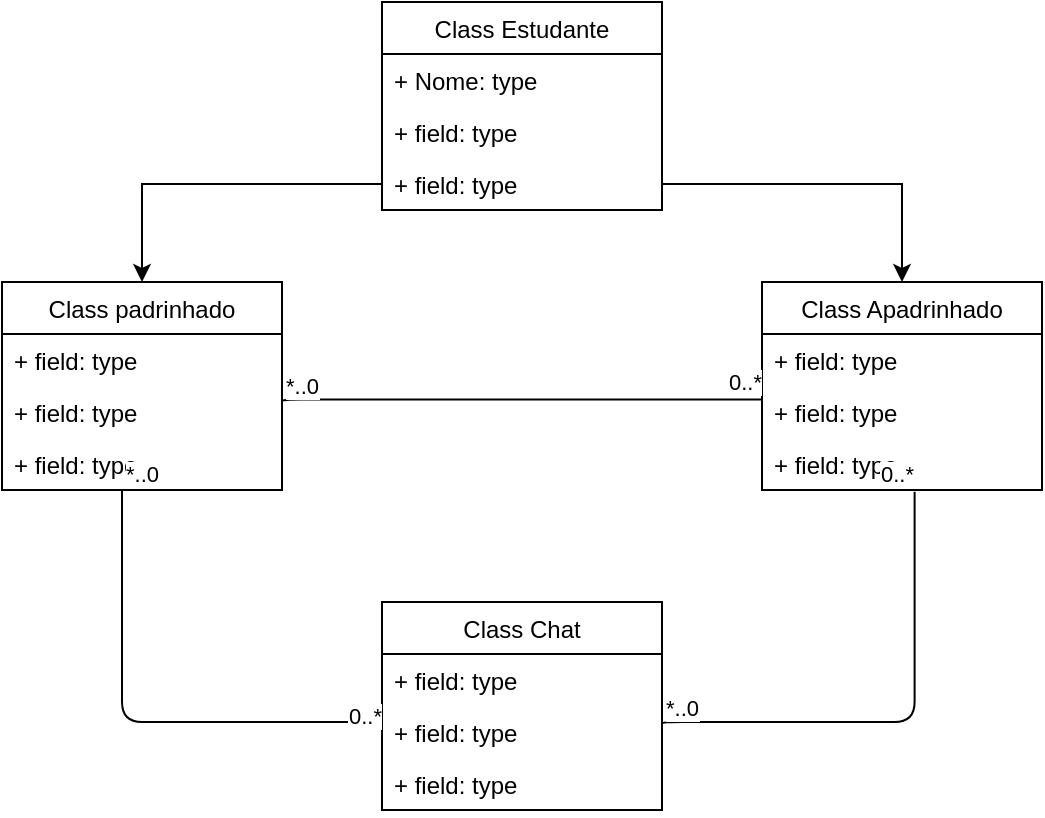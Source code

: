 <mxfile version="15.2.7" type="device"><diagram id="c9mQGaI0SqVLTguo1wn3" name="Página-1"><mxGraphModel dx="1188" dy="506" grid="1" gridSize="10" guides="1" tooltips="1" connect="1" arrows="1" fold="1" page="1" pageScale="1" pageWidth="827" pageHeight="1169" math="0" shadow="0"><root><mxCell id="0"/><mxCell id="1" parent="0"/><mxCell id="JIvUeCf9KmC8YL46Y0Xx-422" value="Class Estudante" style="swimlane;fontStyle=0;childLayout=stackLayout;horizontal=1;startSize=26;fillColor=none;horizontalStack=0;resizeParent=1;resizeParentMax=0;resizeLast=0;collapsible=1;marginBottom=0;" vertex="1" parent="1"><mxGeometry x="370" y="140" width="140" height="104" as="geometry"/></mxCell><mxCell id="JIvUeCf9KmC8YL46Y0Xx-423" value="+ Nome: type" style="text;strokeColor=none;fillColor=none;align=left;verticalAlign=top;spacingLeft=4;spacingRight=4;overflow=hidden;rotatable=0;points=[[0,0.5],[1,0.5]];portConstraint=eastwest;" vertex="1" parent="JIvUeCf9KmC8YL46Y0Xx-422"><mxGeometry y="26" width="140" height="26" as="geometry"/></mxCell><mxCell id="JIvUeCf9KmC8YL46Y0Xx-424" value="+ field: type" style="text;strokeColor=none;fillColor=none;align=left;verticalAlign=top;spacingLeft=4;spacingRight=4;overflow=hidden;rotatable=0;points=[[0,0.5],[1,0.5]];portConstraint=eastwest;" vertex="1" parent="JIvUeCf9KmC8YL46Y0Xx-422"><mxGeometry y="52" width="140" height="26" as="geometry"/></mxCell><mxCell id="JIvUeCf9KmC8YL46Y0Xx-425" value="+ field: type" style="text;strokeColor=none;fillColor=none;align=left;verticalAlign=top;spacingLeft=4;spacingRight=4;overflow=hidden;rotatable=0;points=[[0,0.5],[1,0.5]];portConstraint=eastwest;" vertex="1" parent="JIvUeCf9KmC8YL46Y0Xx-422"><mxGeometry y="78" width="140" height="26" as="geometry"/></mxCell><mxCell id="JIvUeCf9KmC8YL46Y0Xx-426" value="Class Apadrinhado" style="swimlane;fontStyle=0;childLayout=stackLayout;horizontal=1;startSize=26;fillColor=none;horizontalStack=0;resizeParent=1;resizeParentMax=0;resizeLast=0;collapsible=1;marginBottom=0;" vertex="1" parent="1"><mxGeometry x="560" y="280" width="140" height="104" as="geometry"/></mxCell><mxCell id="JIvUeCf9KmC8YL46Y0Xx-427" value="+ field: type" style="text;strokeColor=none;fillColor=none;align=left;verticalAlign=top;spacingLeft=4;spacingRight=4;overflow=hidden;rotatable=0;points=[[0,0.5],[1,0.5]];portConstraint=eastwest;" vertex="1" parent="JIvUeCf9KmC8YL46Y0Xx-426"><mxGeometry y="26" width="140" height="26" as="geometry"/></mxCell><mxCell id="JIvUeCf9KmC8YL46Y0Xx-428" value="+ field: type" style="text;strokeColor=none;fillColor=none;align=left;verticalAlign=top;spacingLeft=4;spacingRight=4;overflow=hidden;rotatable=0;points=[[0,0.5],[1,0.5]];portConstraint=eastwest;" vertex="1" parent="JIvUeCf9KmC8YL46Y0Xx-426"><mxGeometry y="52" width="140" height="26" as="geometry"/></mxCell><mxCell id="JIvUeCf9KmC8YL46Y0Xx-429" value="+ field: type" style="text;strokeColor=none;fillColor=none;align=left;verticalAlign=top;spacingLeft=4;spacingRight=4;overflow=hidden;rotatable=0;points=[[0,0.5],[1,0.5]];portConstraint=eastwest;" vertex="1" parent="JIvUeCf9KmC8YL46Y0Xx-426"><mxGeometry y="78" width="140" height="26" as="geometry"/></mxCell><mxCell id="JIvUeCf9KmC8YL46Y0Xx-430" value="Class padrinhado" style="swimlane;fontStyle=0;childLayout=stackLayout;horizontal=1;startSize=26;fillColor=none;horizontalStack=0;resizeParent=1;resizeParentMax=0;resizeLast=0;collapsible=1;marginBottom=0;" vertex="1" parent="1"><mxGeometry x="180" y="280" width="140" height="104" as="geometry"/></mxCell><mxCell id="JIvUeCf9KmC8YL46Y0Xx-431" value="+ field: type" style="text;strokeColor=none;fillColor=none;align=left;verticalAlign=top;spacingLeft=4;spacingRight=4;overflow=hidden;rotatable=0;points=[[0,0.5],[1,0.5]];portConstraint=eastwest;" vertex="1" parent="JIvUeCf9KmC8YL46Y0Xx-430"><mxGeometry y="26" width="140" height="26" as="geometry"/></mxCell><mxCell id="JIvUeCf9KmC8YL46Y0Xx-432" value="+ field: type" style="text;strokeColor=none;fillColor=none;align=left;verticalAlign=top;spacingLeft=4;spacingRight=4;overflow=hidden;rotatable=0;points=[[0,0.5],[1,0.5]];portConstraint=eastwest;" vertex="1" parent="JIvUeCf9KmC8YL46Y0Xx-430"><mxGeometry y="52" width="140" height="26" as="geometry"/></mxCell><mxCell id="JIvUeCf9KmC8YL46Y0Xx-433" value="+ field: type" style="text;strokeColor=none;fillColor=none;align=left;verticalAlign=top;spacingLeft=4;spacingRight=4;overflow=hidden;rotatable=0;points=[[0,0.5],[1,0.5]];portConstraint=eastwest;" vertex="1" parent="JIvUeCf9KmC8YL46Y0Xx-430"><mxGeometry y="78" width="140" height="26" as="geometry"/></mxCell><mxCell id="JIvUeCf9KmC8YL46Y0Xx-435" style="edgeStyle=orthogonalEdgeStyle;rounded=0;orthogonalLoop=1;jettySize=auto;html=1;" edge="1" parent="1" source="JIvUeCf9KmC8YL46Y0Xx-425" target="JIvUeCf9KmC8YL46Y0Xx-426"><mxGeometry relative="1" as="geometry"/></mxCell><mxCell id="JIvUeCf9KmC8YL46Y0Xx-436" style="edgeStyle=orthogonalEdgeStyle;rounded=0;orthogonalLoop=1;jettySize=auto;html=1;" edge="1" parent="1" source="JIvUeCf9KmC8YL46Y0Xx-425" target="JIvUeCf9KmC8YL46Y0Xx-430"><mxGeometry relative="1" as="geometry"><Array as="points"><mxPoint x="250" y="231"/></Array></mxGeometry></mxCell><mxCell id="JIvUeCf9KmC8YL46Y0Xx-446" value="" style="endArrow=none;html=1;edgeStyle=orthogonalEdgeStyle;entryX=0;entryY=0.263;entryDx=0;entryDy=0;entryPerimeter=0;" edge="1" parent="1" target="JIvUeCf9KmC8YL46Y0Xx-428"><mxGeometry relative="1" as="geometry"><mxPoint x="320" y="340" as="sourcePoint"/><mxPoint x="480" y="340" as="targetPoint"/><Array as="points"><mxPoint x="560" y="339"/></Array></mxGeometry></mxCell><mxCell id="JIvUeCf9KmC8YL46Y0Xx-447" value="*..0" style="edgeLabel;resizable=0;html=1;align=left;verticalAlign=bottom;" connectable="0" vertex="1" parent="JIvUeCf9KmC8YL46Y0Xx-446"><mxGeometry x="-1" relative="1" as="geometry"/></mxCell><mxCell id="JIvUeCf9KmC8YL46Y0Xx-448" value="0..*" style="edgeLabel;resizable=0;html=1;align=right;verticalAlign=bottom;" connectable="0" vertex="1" parent="JIvUeCf9KmC8YL46Y0Xx-446"><mxGeometry x="1" relative="1" as="geometry"/></mxCell><mxCell id="JIvUeCf9KmC8YL46Y0Xx-449" value="Class Chat" style="swimlane;fontStyle=0;childLayout=stackLayout;horizontal=1;startSize=26;fillColor=none;horizontalStack=0;resizeParent=1;resizeParentMax=0;resizeLast=0;collapsible=1;marginBottom=0;" vertex="1" parent="1"><mxGeometry x="370" y="440" width="140" height="104" as="geometry"/></mxCell><mxCell id="JIvUeCf9KmC8YL46Y0Xx-450" value="+ field: type" style="text;strokeColor=none;fillColor=none;align=left;verticalAlign=top;spacingLeft=4;spacingRight=4;overflow=hidden;rotatable=0;points=[[0,0.5],[1,0.5]];portConstraint=eastwest;" vertex="1" parent="JIvUeCf9KmC8YL46Y0Xx-449"><mxGeometry y="26" width="140" height="26" as="geometry"/></mxCell><mxCell id="JIvUeCf9KmC8YL46Y0Xx-451" value="+ field: type" style="text;strokeColor=none;fillColor=none;align=left;verticalAlign=top;spacingLeft=4;spacingRight=4;overflow=hidden;rotatable=0;points=[[0,0.5],[1,0.5]];portConstraint=eastwest;" vertex="1" parent="JIvUeCf9KmC8YL46Y0Xx-449"><mxGeometry y="52" width="140" height="26" as="geometry"/></mxCell><mxCell id="JIvUeCf9KmC8YL46Y0Xx-452" value="+ field: type" style="text;strokeColor=none;fillColor=none;align=left;verticalAlign=top;spacingLeft=4;spacingRight=4;overflow=hidden;rotatable=0;points=[[0,0.5],[1,0.5]];portConstraint=eastwest;" vertex="1" parent="JIvUeCf9KmC8YL46Y0Xx-449"><mxGeometry y="78" width="140" height="26" as="geometry"/></mxCell><mxCell id="JIvUeCf9KmC8YL46Y0Xx-459" value="" style="endArrow=none;html=1;edgeStyle=orthogonalEdgeStyle;entryX=0;entryY=0.5;entryDx=0;entryDy=0;" edge="1" parent="1" source="JIvUeCf9KmC8YL46Y0Xx-433" target="JIvUeCf9KmC8YL46Y0Xx-451"><mxGeometry relative="1" as="geometry"><mxPoint x="90" y="501.17" as="sourcePoint"/><mxPoint x="330" y="500.008" as="targetPoint"/><Array as="points"><mxPoint x="240" y="500"/><mxPoint x="370" y="500"/></Array></mxGeometry></mxCell><mxCell id="JIvUeCf9KmC8YL46Y0Xx-460" value="*..0" style="edgeLabel;resizable=0;html=1;align=left;verticalAlign=bottom;" connectable="0" vertex="1" parent="JIvUeCf9KmC8YL46Y0Xx-459"><mxGeometry x="-1" relative="1" as="geometry"/></mxCell><mxCell id="JIvUeCf9KmC8YL46Y0Xx-461" value="0..*" style="edgeLabel;resizable=0;html=1;align=right;verticalAlign=bottom;" connectable="0" vertex="1" parent="JIvUeCf9KmC8YL46Y0Xx-459"><mxGeometry x="1" relative="1" as="geometry"/></mxCell><mxCell id="JIvUeCf9KmC8YL46Y0Xx-462" value="" style="endArrow=none;html=1;edgeStyle=orthogonalEdgeStyle;entryX=0.545;entryY=1.032;entryDx=0;entryDy=0;entryPerimeter=0;" edge="1" parent="1" target="JIvUeCf9KmC8YL46Y0Xx-429"><mxGeometry relative="1" as="geometry"><mxPoint x="510" y="501.17" as="sourcePoint"/><mxPoint x="750" y="500.008" as="targetPoint"/><Array as="points"><mxPoint x="510" y="500"/><mxPoint x="636" y="500"/></Array></mxGeometry></mxCell><mxCell id="JIvUeCf9KmC8YL46Y0Xx-463" value="*..0" style="edgeLabel;resizable=0;html=1;align=left;verticalAlign=bottom;" connectable="0" vertex="1" parent="JIvUeCf9KmC8YL46Y0Xx-462"><mxGeometry x="-1" relative="1" as="geometry"/></mxCell><mxCell id="JIvUeCf9KmC8YL46Y0Xx-464" value="0..*" style="edgeLabel;resizable=0;html=1;align=right;verticalAlign=bottom;" connectable="0" vertex="1" parent="JIvUeCf9KmC8YL46Y0Xx-462"><mxGeometry x="1" relative="1" as="geometry"/></mxCell></root></mxGraphModel></diagram></mxfile>